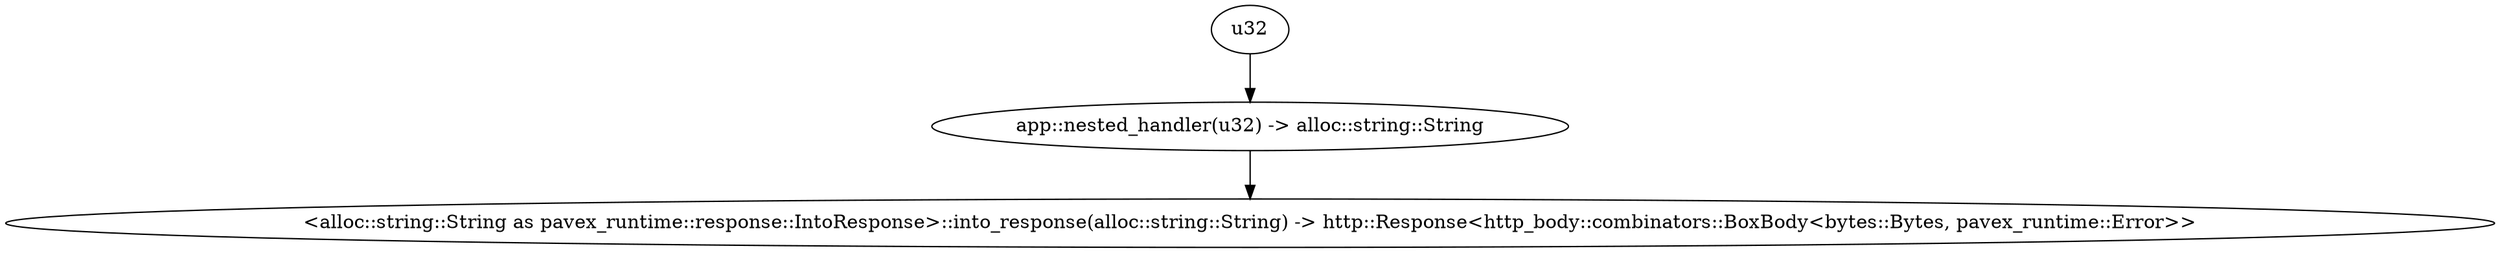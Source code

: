 digraph "GET /child" {
    0 [ label = "app::nested_handler(u32) -> alloc::string::String"]
    1 [ label = "u32"]
    2 [ label = "<alloc::string::String as pavex_runtime::response::IntoResponse>::into_response(alloc::string::String) -> http::Response<http_body::combinators::BoxBody<bytes::Bytes, pavex_runtime::Error>>"]
    1 -> 0 [ ]
    0 -> 2 [ ]
}
digraph "GET /parent" {
    0 [ label = "app::parent_handler(u64) -> alloc::string::String"]
    1 [ label = "u64"]
    2 [ label = "<alloc::string::String as pavex_runtime::response::IntoResponse>::into_response(alloc::string::String) -> http::Response<http_body::combinators::BoxBody<bytes::Bytes, pavex_runtime::Error>>"]
    1 -> 0 [ ]
    0 -> 2 [ ]
}
digraph app_state {
    0 [ label = "crate::ApplicationState(u64, u32) -> crate::ApplicationState"]
    1 [ label = "app::nested_singleton(u16) -> u32"]
    2 [ label = "app::singleton_dep() -> u16"]
    3 [ label = "app::parent_singleton() -> u64"]
    1 -> 0 [ ]
    2 -> 1 [ ]
    3 -> 0 [ ]
}